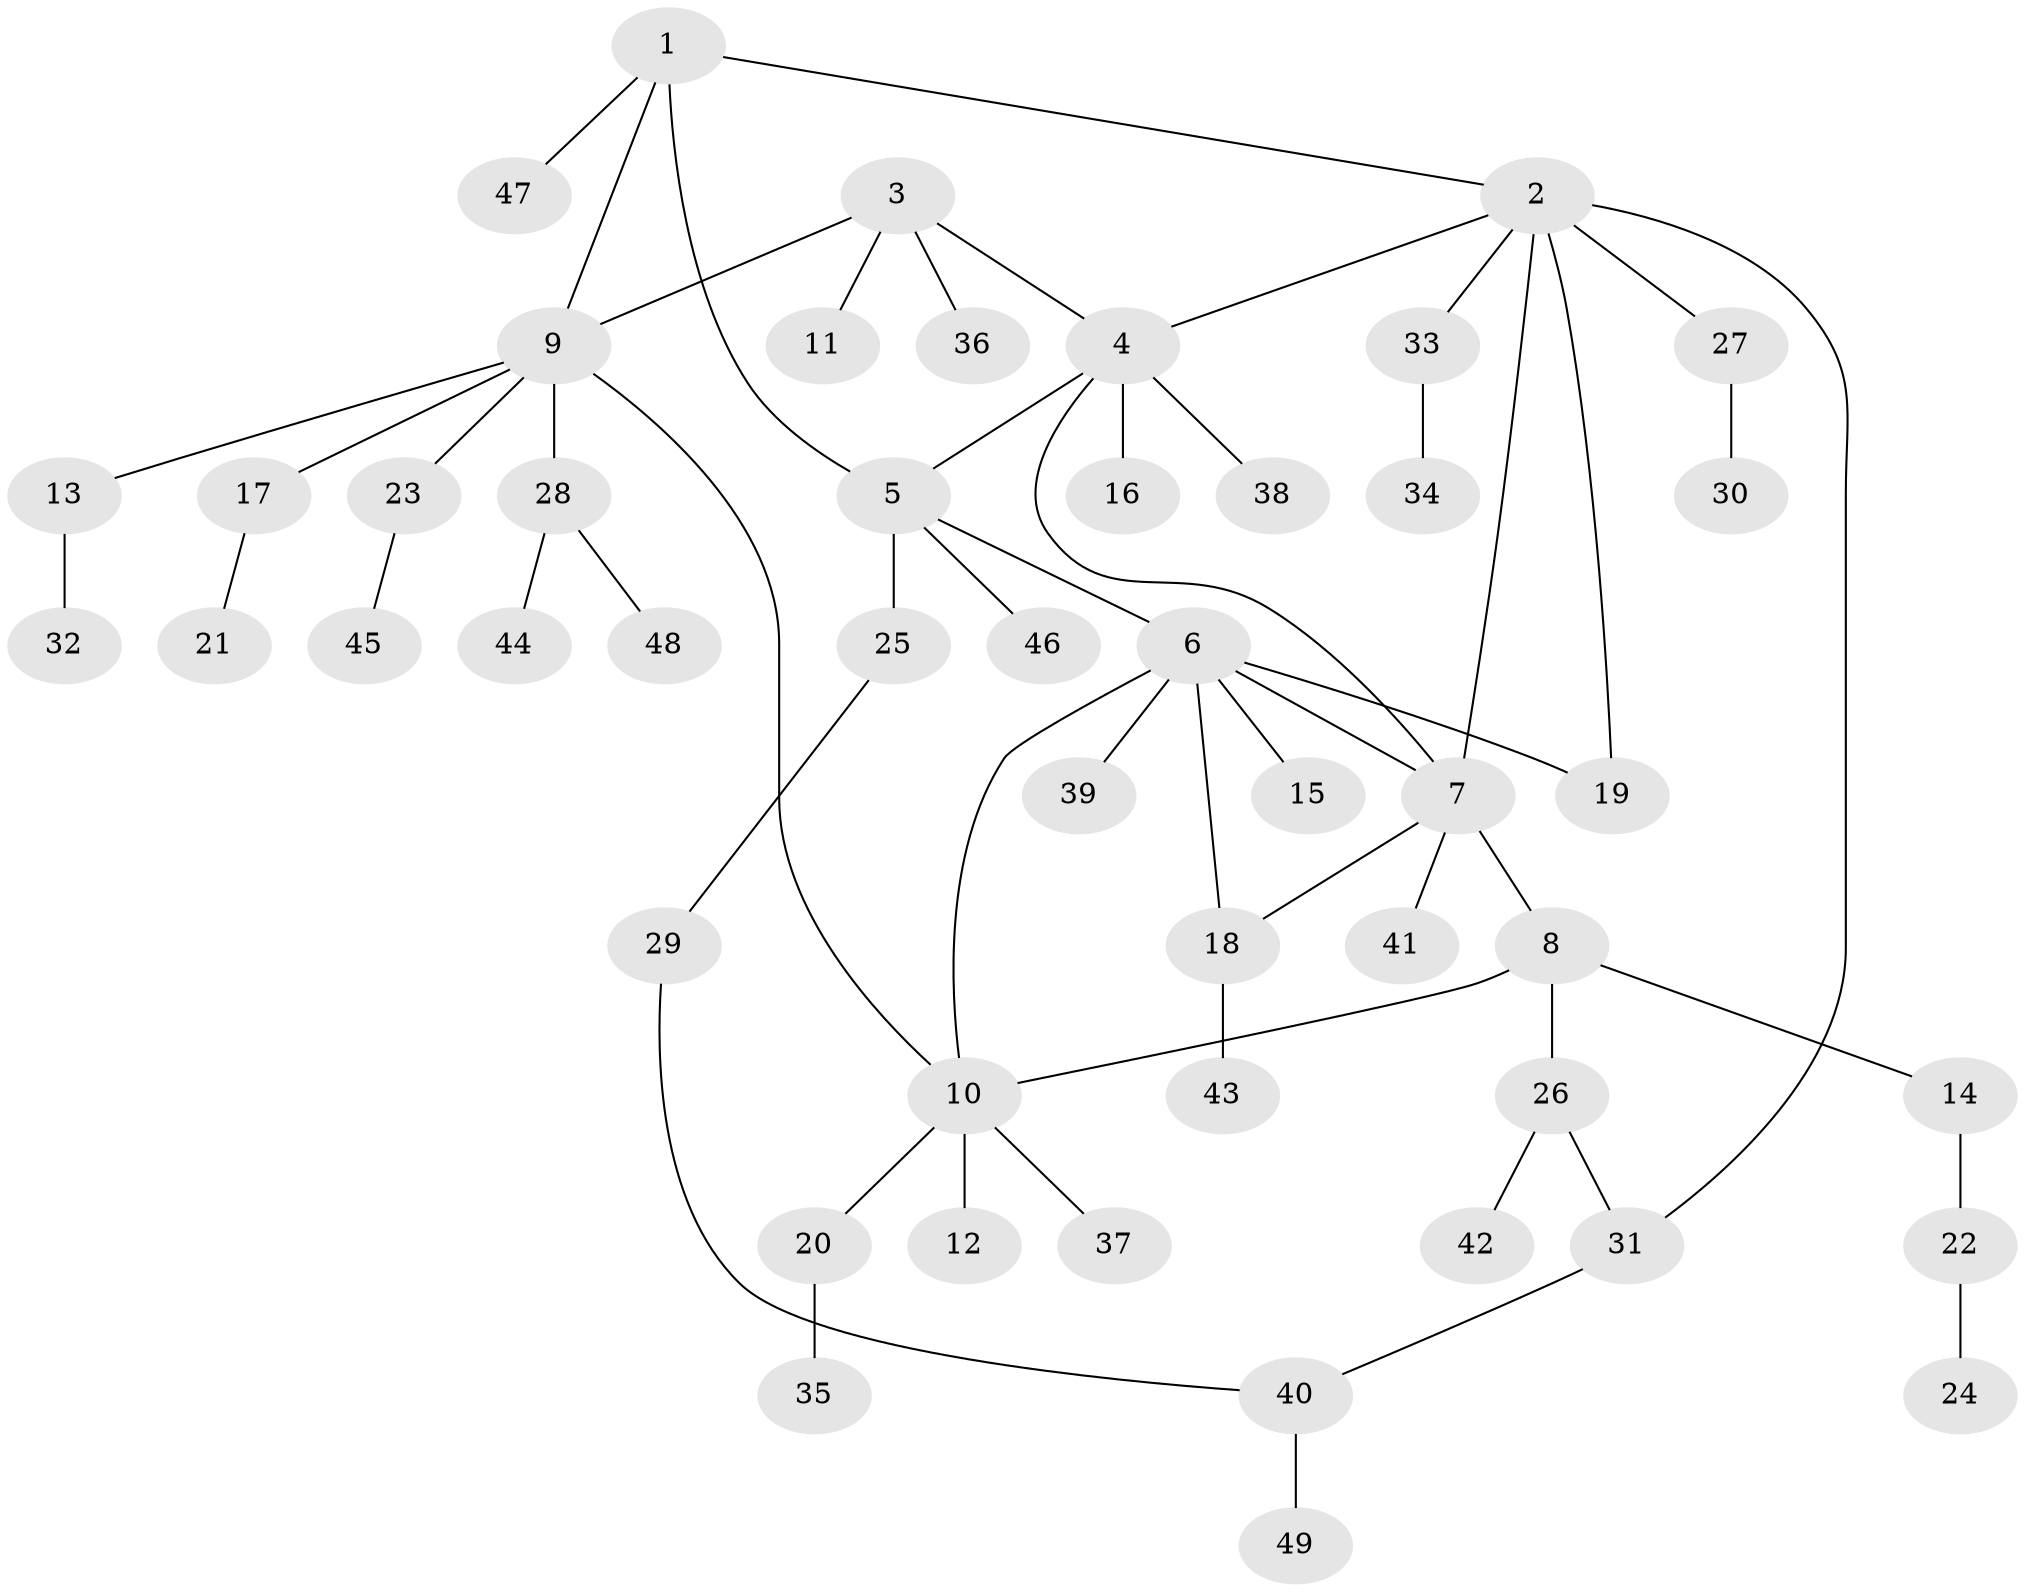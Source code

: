 // coarse degree distribution, {8: 0.0625, 3: 0.03125, 9: 0.03125, 4: 0.0625, 11: 0.03125, 1: 0.59375, 2: 0.1875}
// Generated by graph-tools (version 1.1) at 2025/52/02/27/25 19:52:18]
// undirected, 49 vertices, 58 edges
graph export_dot {
graph [start="1"]
  node [color=gray90,style=filled];
  1;
  2;
  3;
  4;
  5;
  6;
  7;
  8;
  9;
  10;
  11;
  12;
  13;
  14;
  15;
  16;
  17;
  18;
  19;
  20;
  21;
  22;
  23;
  24;
  25;
  26;
  27;
  28;
  29;
  30;
  31;
  32;
  33;
  34;
  35;
  36;
  37;
  38;
  39;
  40;
  41;
  42;
  43;
  44;
  45;
  46;
  47;
  48;
  49;
  1 -- 2;
  1 -- 5;
  1 -- 9;
  1 -- 47;
  2 -- 4;
  2 -- 7;
  2 -- 19;
  2 -- 27;
  2 -- 31;
  2 -- 33;
  3 -- 4;
  3 -- 9;
  3 -- 11;
  3 -- 36;
  4 -- 5;
  4 -- 7;
  4 -- 16;
  4 -- 38;
  5 -- 6;
  5 -- 25;
  5 -- 46;
  6 -- 7;
  6 -- 10;
  6 -- 15;
  6 -- 18;
  6 -- 19;
  6 -- 39;
  7 -- 8;
  7 -- 18;
  7 -- 41;
  8 -- 10;
  8 -- 14;
  8 -- 26;
  9 -- 10;
  9 -- 13;
  9 -- 17;
  9 -- 23;
  9 -- 28;
  10 -- 12;
  10 -- 20;
  10 -- 37;
  13 -- 32;
  14 -- 22;
  17 -- 21;
  18 -- 43;
  20 -- 35;
  22 -- 24;
  23 -- 45;
  25 -- 29;
  26 -- 31;
  26 -- 42;
  27 -- 30;
  28 -- 44;
  28 -- 48;
  29 -- 40;
  31 -- 40;
  33 -- 34;
  40 -- 49;
}
